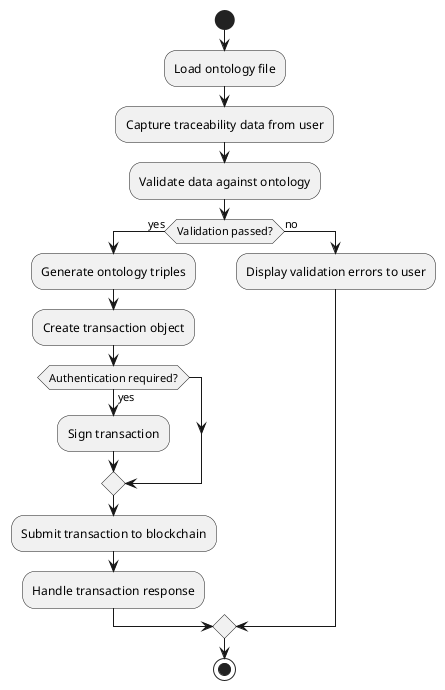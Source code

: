 @startuml
start

:Load ontology file;

:Capture traceability data from user;

:Validate data against ontology;

if (Validation passed?) then (yes)
    :Generate ontology triples;
    :Create transaction object;
    if (Authentication required?) then (yes)
        :Sign transaction;
    endif
    :Submit transaction to blockchain;
    :Handle transaction response;
else (no)
    :Display validation errors to user;
endif

stop
@enduml